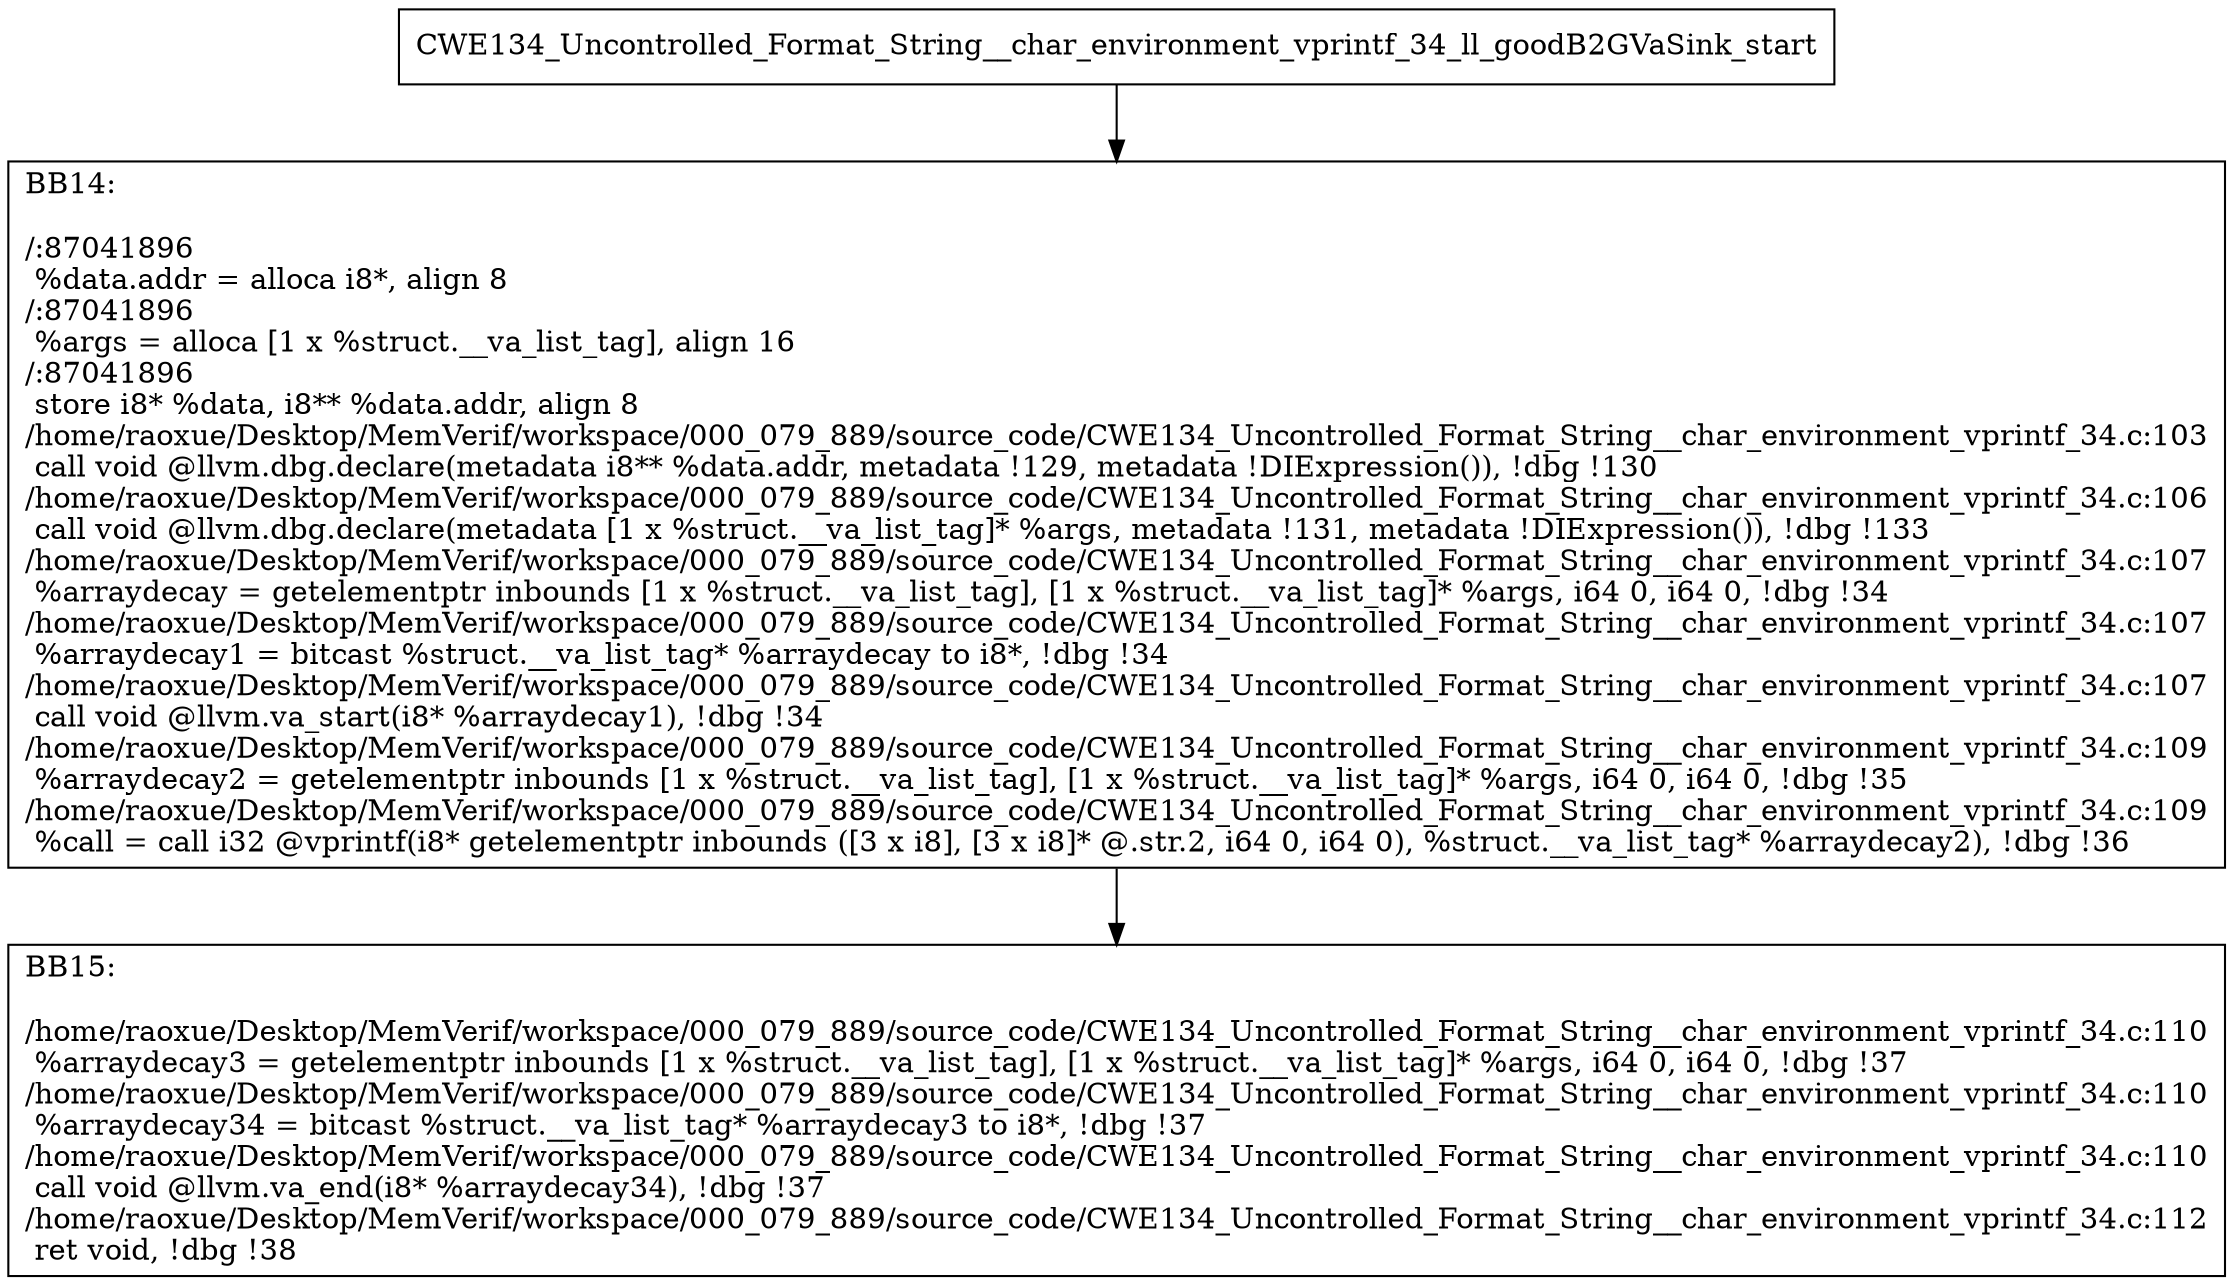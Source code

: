 digraph "CFG for'CWE134_Uncontrolled_Format_String__char_environment_vprintf_34_ll_goodB2GVaSink' function" {
	BBCWE134_Uncontrolled_Format_String__char_environment_vprintf_34_ll_goodB2GVaSink_start[shape=record,label="{CWE134_Uncontrolled_Format_String__char_environment_vprintf_34_ll_goodB2GVaSink_start}"];
	BBCWE134_Uncontrolled_Format_String__char_environment_vprintf_34_ll_goodB2GVaSink_start-> CWE134_Uncontrolled_Format_String__char_environment_vprintf_34_ll_goodB2GVaSinkBB14;
	CWE134_Uncontrolled_Format_String__char_environment_vprintf_34_ll_goodB2GVaSinkBB14 [shape=record, label="{BB14:\l\l/:87041896\l
  %data.addr = alloca i8*, align 8\l
/:87041896\l
  %args = alloca [1 x %struct.__va_list_tag], align 16\l
/:87041896\l
  store i8* %data, i8** %data.addr, align 8\l
/home/raoxue/Desktop/MemVerif/workspace/000_079_889/source_code/CWE134_Uncontrolled_Format_String__char_environment_vprintf_34.c:103\l
  call void @llvm.dbg.declare(metadata i8** %data.addr, metadata !129, metadata !DIExpression()), !dbg !130\l
/home/raoxue/Desktop/MemVerif/workspace/000_079_889/source_code/CWE134_Uncontrolled_Format_String__char_environment_vprintf_34.c:106\l
  call void @llvm.dbg.declare(metadata [1 x %struct.__va_list_tag]* %args, metadata !131, metadata !DIExpression()), !dbg !133\l
/home/raoxue/Desktop/MemVerif/workspace/000_079_889/source_code/CWE134_Uncontrolled_Format_String__char_environment_vprintf_34.c:107\l
  %arraydecay = getelementptr inbounds [1 x %struct.__va_list_tag], [1 x %struct.__va_list_tag]* %args, i64 0, i64 0, !dbg !34\l
/home/raoxue/Desktop/MemVerif/workspace/000_079_889/source_code/CWE134_Uncontrolled_Format_String__char_environment_vprintf_34.c:107\l
  %arraydecay1 = bitcast %struct.__va_list_tag* %arraydecay to i8*, !dbg !34\l
/home/raoxue/Desktop/MemVerif/workspace/000_079_889/source_code/CWE134_Uncontrolled_Format_String__char_environment_vprintf_34.c:107\l
  call void @llvm.va_start(i8* %arraydecay1), !dbg !34\l
/home/raoxue/Desktop/MemVerif/workspace/000_079_889/source_code/CWE134_Uncontrolled_Format_String__char_environment_vprintf_34.c:109\l
  %arraydecay2 = getelementptr inbounds [1 x %struct.__va_list_tag], [1 x %struct.__va_list_tag]* %args, i64 0, i64 0, !dbg !35\l
/home/raoxue/Desktop/MemVerif/workspace/000_079_889/source_code/CWE134_Uncontrolled_Format_String__char_environment_vprintf_34.c:109\l
  %call = call i32 @vprintf(i8* getelementptr inbounds ([3 x i8], [3 x i8]* @.str.2, i64 0, i64 0), %struct.__va_list_tag* %arraydecay2), !dbg !36\l
}"];
	CWE134_Uncontrolled_Format_String__char_environment_vprintf_34_ll_goodB2GVaSinkBB14-> CWE134_Uncontrolled_Format_String__char_environment_vprintf_34_ll_goodB2GVaSinkBB15;
	CWE134_Uncontrolled_Format_String__char_environment_vprintf_34_ll_goodB2GVaSinkBB15 [shape=record, label="{BB15:\l\l/home/raoxue/Desktop/MemVerif/workspace/000_079_889/source_code/CWE134_Uncontrolled_Format_String__char_environment_vprintf_34.c:110\l
  %arraydecay3 = getelementptr inbounds [1 x %struct.__va_list_tag], [1 x %struct.__va_list_tag]* %args, i64 0, i64 0, !dbg !37\l
/home/raoxue/Desktop/MemVerif/workspace/000_079_889/source_code/CWE134_Uncontrolled_Format_String__char_environment_vprintf_34.c:110\l
  %arraydecay34 = bitcast %struct.__va_list_tag* %arraydecay3 to i8*, !dbg !37\l
/home/raoxue/Desktop/MemVerif/workspace/000_079_889/source_code/CWE134_Uncontrolled_Format_String__char_environment_vprintf_34.c:110\l
  call void @llvm.va_end(i8* %arraydecay34), !dbg !37\l
/home/raoxue/Desktop/MemVerif/workspace/000_079_889/source_code/CWE134_Uncontrolled_Format_String__char_environment_vprintf_34.c:112\l
  ret void, !dbg !38\l
}"];
}
